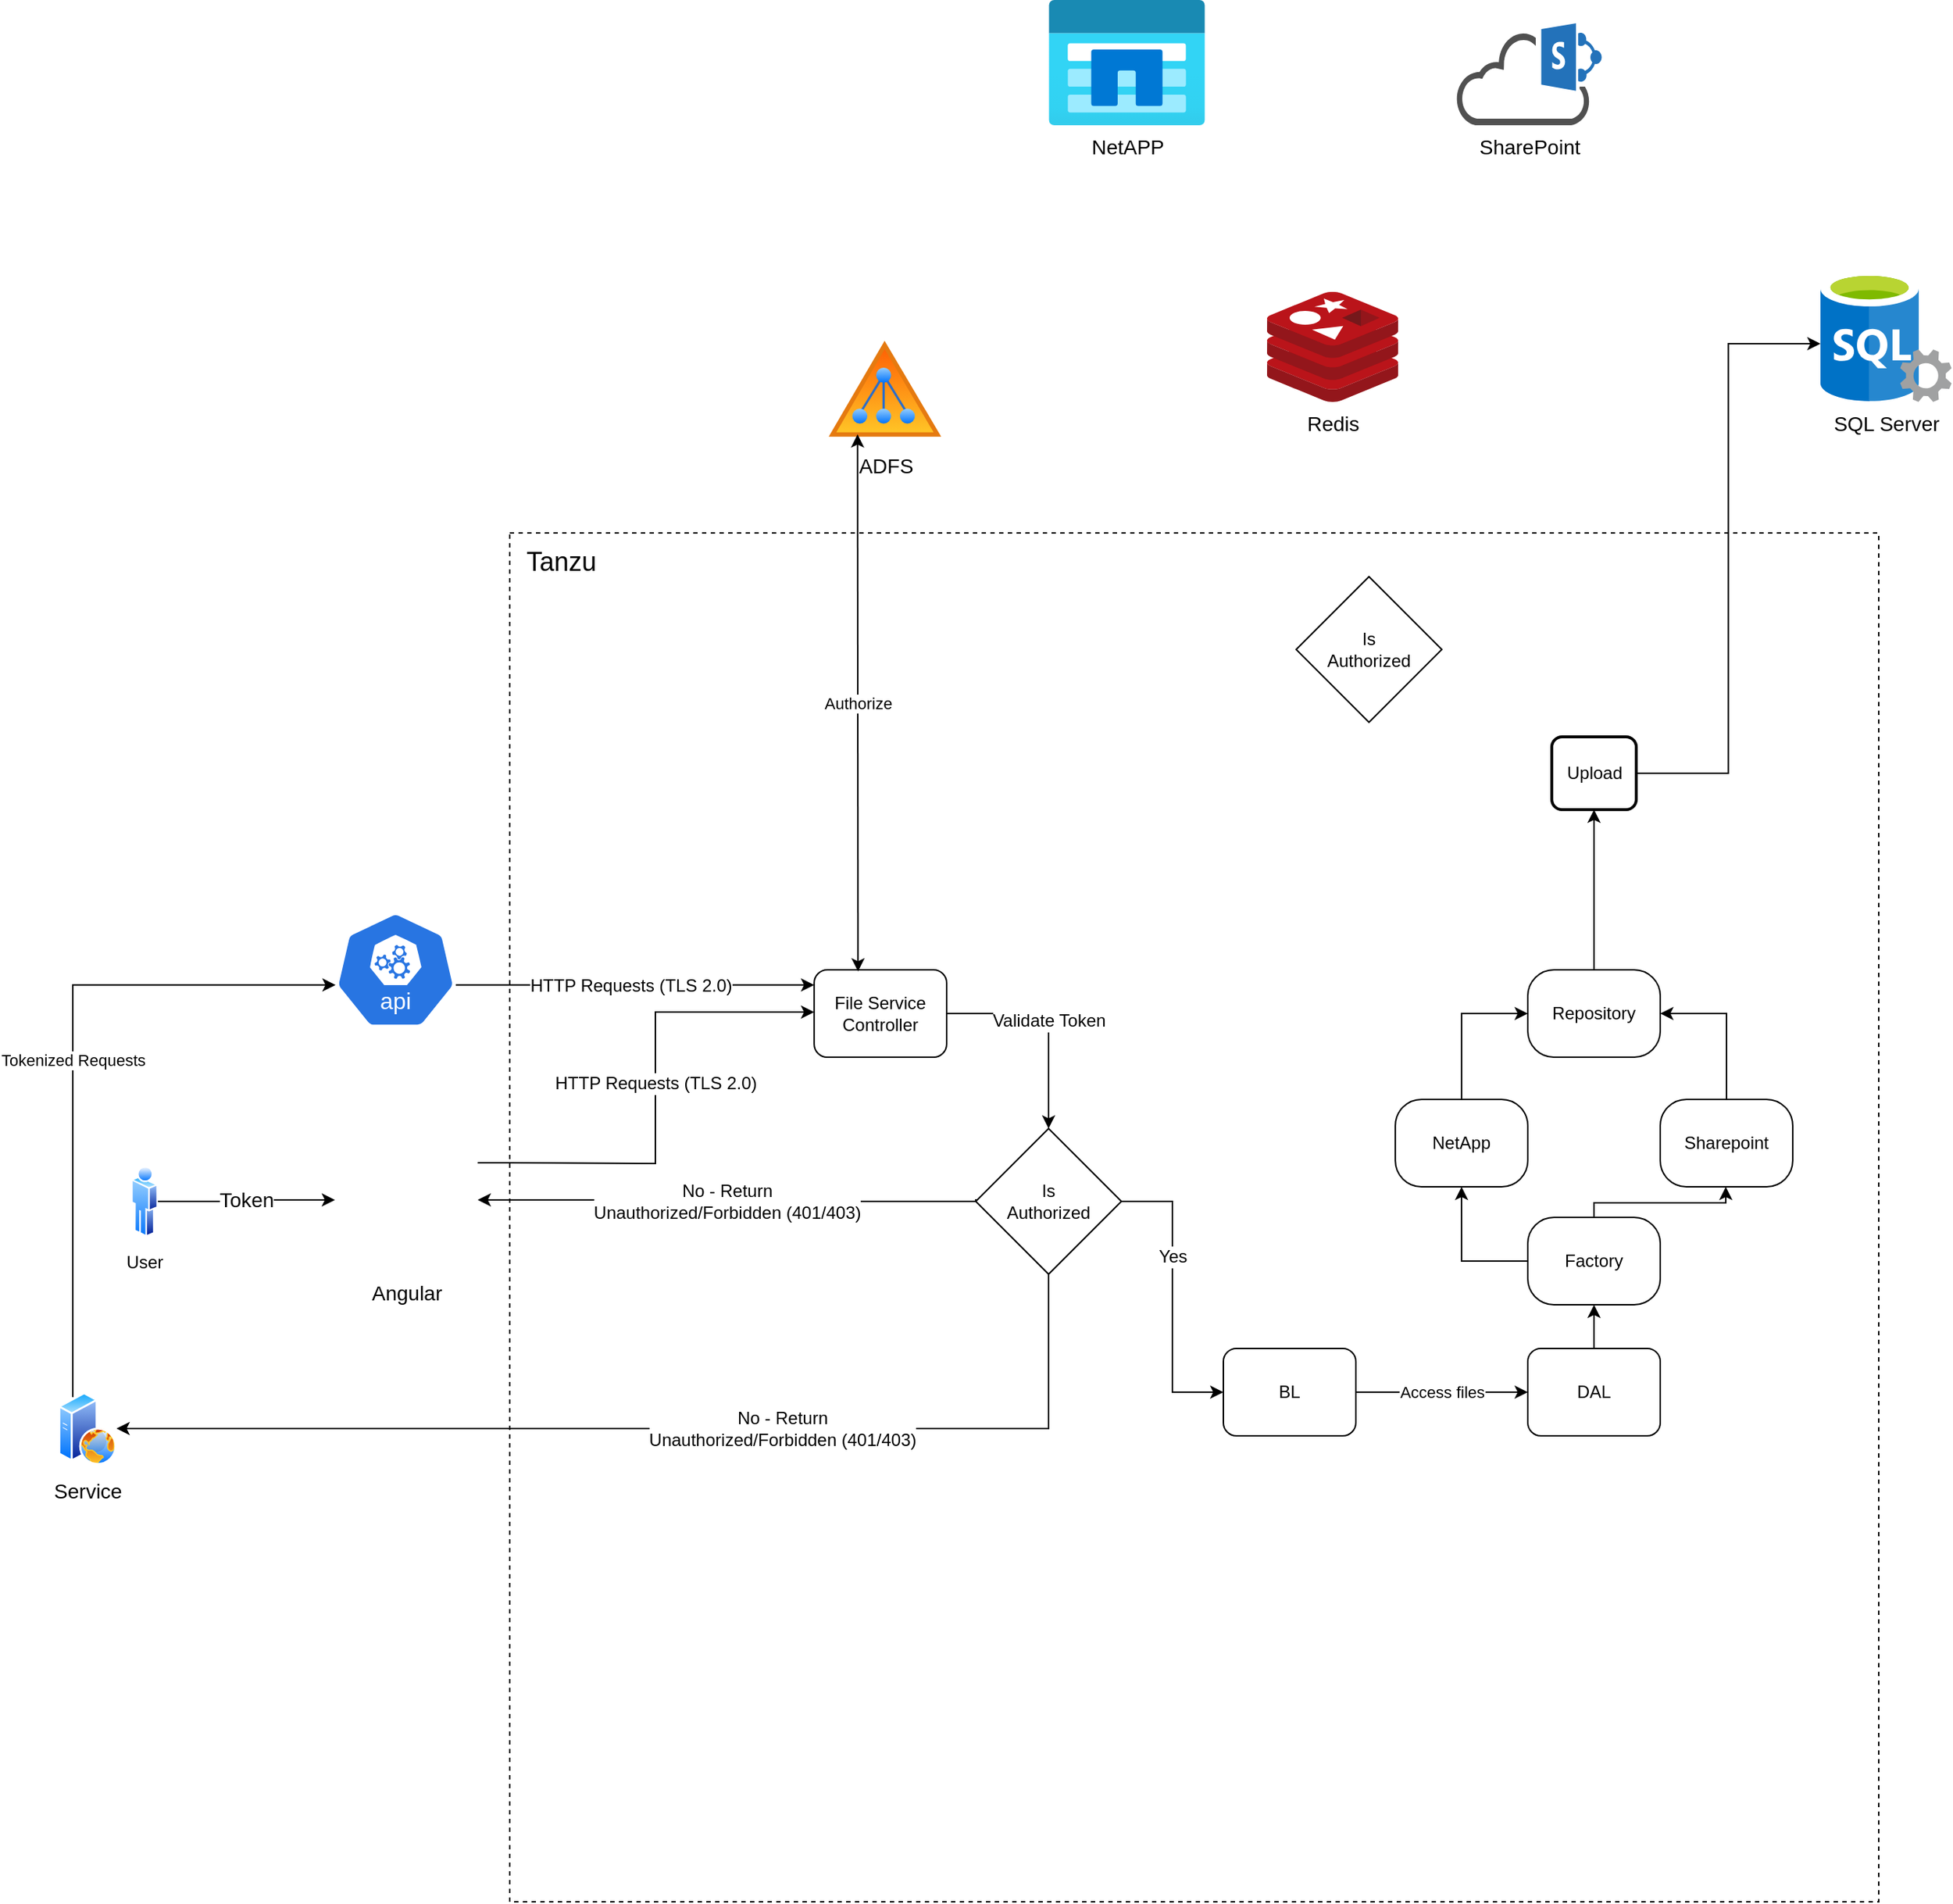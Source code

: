 <mxfile version="26.0.16">
  <diagram name="Page-1" id="DkCKMyg1tVyzqoW7HSBp">
    <mxGraphModel dx="2170" dy="1773" grid="1" gridSize="10" guides="1" tooltips="1" connect="1" arrows="1" fold="1" page="1" pageScale="1" pageWidth="850" pageHeight="1100" math="0" shadow="0">
      <root>
        <mxCell id="0" />
        <mxCell id="1" parent="0" />
        <mxCell id="cBA7sRYi_IcgjNRqiYrO-1" value="&lt;font style=&quot;font-size: 14px;&quot;&gt;Redis&lt;/font&gt;" style="image;sketch=0;aspect=fixed;html=1;points=[];align=center;fontSize=12;image=img/lib/mscae/Cache_Redis_Product.svg;" vertex="1" parent="1">
          <mxGeometry x="700" y="-15.6" width="90" height="75.6" as="geometry" />
        </mxCell>
        <mxCell id="cBA7sRYi_IcgjNRqiYrO-2" value="&lt;font style=&quot;font-size: 14px;&quot;&gt;SQL Server&lt;/font&gt;" style="image;sketch=0;aspect=fixed;html=1;points=[];align=center;fontSize=12;image=img/lib/mscae/SQL_Servers.svg;" vertex="1" parent="1">
          <mxGeometry x="1080" y="-30" width="90" height="90" as="geometry" />
        </mxCell>
        <mxCell id="cBA7sRYi_IcgjNRqiYrO-3" value="&lt;font style=&quot;font-size: 14px;&quot;&gt;SharePoint&lt;/font&gt;" style="sketch=0;pointerEvents=1;shadow=0;dashed=0;html=1;strokeColor=none;fillColor=#505050;labelPosition=center;verticalLabelPosition=bottom;outlineConnect=0;verticalAlign=top;align=center;shape=mxgraph.office.clouds.cloud_sharepoint;" vertex="1" parent="1">
          <mxGeometry x="830" y="-200" width="100" height="70" as="geometry" />
        </mxCell>
        <mxCell id="cBA7sRYi_IcgjNRqiYrO-4" value="&lt;font style=&quot;font-size: 14px;&quot;&gt;NetAPP&lt;/font&gt;" style="image;aspect=fixed;html=1;points=[];align=center;fontSize=12;image=img/lib/azure2/storage/Azure_NetApp_Files.svg;" vertex="1" parent="1">
          <mxGeometry x="550" y="-216" width="107.5" height="86" as="geometry" />
        </mxCell>
        <mxCell id="cBA7sRYi_IcgjNRqiYrO-5" value="&lt;font style=&quot;font-size: 14px;&quot;&gt;ADFS&lt;/font&gt;" style="image;aspect=fixed;perimeter=ellipsePerimeter;html=1;align=center;shadow=0;dashed=0;spacingTop=3;image=img/lib/active_directory/active_directory.svg;" vertex="1" parent="1">
          <mxGeometry x="395.29" y="14" width="84.71" height="72" as="geometry" />
        </mxCell>
        <mxCell id="cBA7sRYi_IcgjNRqiYrO-35" value="&lt;font style=&quot;font-size: 12px;&quot;&gt;HTTP Requests (TLS 2.0)&lt;/font&gt;" style="edgeStyle=orthogonalEdgeStyle;rounded=0;orthogonalLoop=1;jettySize=auto;html=1;entryX=0;entryY=0.5;entryDx=0;entryDy=0;exitX=1;exitY=0.25;exitDx=0;exitDy=0;" edge="1" parent="1">
          <mxGeometry x="0.06" relative="1" as="geometry">
            <mxPoint x="158.0" y="582.5" as="sourcePoint" />
            <mxPoint x="389.04" y="479" as="targetPoint" />
            <Array as="points">
              <mxPoint x="178" y="583" />
              <mxPoint x="280" y="583" />
              <mxPoint x="280" y="479" />
            </Array>
            <mxPoint as="offset" />
          </mxGeometry>
        </mxCell>
        <mxCell id="cBA7sRYi_IcgjNRqiYrO-6" value="&lt;font style=&quot;font-size: 14px;&quot;&gt;Angular&lt;/font&gt;" style="shape=image;html=1;verticalAlign=top;verticalLabelPosition=bottom;labelBackgroundColor=#ffffff;imageAspect=0;aspect=fixed;image=https://cdn0.iconfinder.com/data/icons/long-shadow-web-icons/512/angular-symbol-128.png" vertex="1" parent="1">
          <mxGeometry x="60" y="559" width="98" height="98" as="geometry" />
        </mxCell>
        <mxCell id="cBA7sRYi_IcgjNRqiYrO-17" value="&lt;font style=&quot;font-size: 14px;&quot;&gt;Token&lt;/font&gt;" style="edgeStyle=orthogonalEdgeStyle;rounded=0;orthogonalLoop=1;jettySize=auto;html=1;" edge="1" parent="1" source="cBA7sRYi_IcgjNRqiYrO-13" target="cBA7sRYi_IcgjNRqiYrO-6">
          <mxGeometry relative="1" as="geometry" />
        </mxCell>
        <mxCell id="cBA7sRYi_IcgjNRqiYrO-13" value="User" style="image;aspect=fixed;perimeter=ellipsePerimeter;html=1;align=center;shadow=0;dashed=0;spacingTop=3;image=img/lib/active_directory/user.svg;" vertex="1" parent="1">
          <mxGeometry x="-80" y="584" width="18.5" height="50" as="geometry" />
        </mxCell>
        <mxCell id="cBA7sRYi_IcgjNRqiYrO-24" value="&lt;font style=&quot;font-size: 14px;&quot;&gt;Service&lt;/font&gt;" style="image;aspect=fixed;perimeter=ellipsePerimeter;html=1;align=center;shadow=0;dashed=0;spacingTop=3;image=img/lib/active_directory/web_server.svg;" vertex="1" parent="1">
          <mxGeometry x="-130" y="740" width="40" height="50" as="geometry" />
        </mxCell>
        <mxCell id="cBA7sRYi_IcgjNRqiYrO-45" value="&lt;font style=&quot;font-size: 12px;&quot;&gt;Validate Token&lt;/font&gt;" style="edgeStyle=orthogonalEdgeStyle;rounded=0;orthogonalLoop=1;jettySize=auto;html=1;exitX=1;exitY=0.5;exitDx=0;exitDy=0;entryX=0.5;entryY=0;entryDx=0;entryDy=0;" edge="1" parent="1" source="cBA7sRYi_IcgjNRqiYrO-28" target="cBA7sRYi_IcgjNRqiYrO-43">
          <mxGeometry relative="1" as="geometry" />
        </mxCell>
        <mxCell id="cBA7sRYi_IcgjNRqiYrO-28" value="File Service Controller" style="rounded=1;whiteSpace=wrap;html=1;" vertex="1" parent="1">
          <mxGeometry x="389.04" y="450" width="90.96" height="60" as="geometry" />
        </mxCell>
        <mxCell id="cBA7sRYi_IcgjNRqiYrO-39" value="Authorize" style="endArrow=classic;startArrow=classic;html=1;rounded=0;entryX=0.25;entryY=1;entryDx=0;entryDy=0;exitX=0.331;exitY=0.018;exitDx=0;exitDy=0;exitPerimeter=0;" edge="1" parent="1" source="cBA7sRYi_IcgjNRqiYrO-28" target="cBA7sRYi_IcgjNRqiYrO-5">
          <mxGeometry width="50" height="50" relative="1" as="geometry">
            <mxPoint x="420" y="390" as="sourcePoint" />
            <mxPoint x="470" y="340" as="targetPoint" />
          </mxGeometry>
        </mxCell>
        <mxCell id="cBA7sRYi_IcgjNRqiYrO-46" value="&lt;font style=&quot;font-size: 12px;&quot;&gt;No - Return &lt;br&gt;Unauthorized/Forbidden (401/403)&lt;/font&gt;" style="edgeStyle=orthogonalEdgeStyle;rounded=0;orthogonalLoop=1;jettySize=auto;html=1;exitX=0;exitY=0.5;exitDx=0;exitDy=0;" edge="1" parent="1" source="cBA7sRYi_IcgjNRqiYrO-43" target="cBA7sRYi_IcgjNRqiYrO-6">
          <mxGeometry relative="1" as="geometry" />
        </mxCell>
        <mxCell id="cBA7sRYi_IcgjNRqiYrO-48" value="&lt;font style=&quot;font-size: 12px;&quot;&gt;Yes&lt;/font&gt;" style="edgeStyle=orthogonalEdgeStyle;rounded=0;orthogonalLoop=1;jettySize=auto;html=1;exitX=1;exitY=0.5;exitDx=0;exitDy=0;entryX=0;entryY=0.5;entryDx=0;entryDy=0;" edge="1" parent="1" source="cBA7sRYi_IcgjNRqiYrO-43" target="cBA7sRYi_IcgjNRqiYrO-47">
          <mxGeometry x="-0.277" relative="1" as="geometry">
            <Array as="points">
              <mxPoint x="635" y="609" />
              <mxPoint x="635" y="740" />
            </Array>
            <mxPoint as="offset" />
          </mxGeometry>
        </mxCell>
        <mxCell id="cBA7sRYi_IcgjNRqiYrO-51" style="edgeStyle=orthogonalEdgeStyle;rounded=0;orthogonalLoop=1;jettySize=auto;html=1;exitX=0;exitY=0.5;exitDx=0;exitDy=0;" edge="1" parent="1" source="cBA7sRYi_IcgjNRqiYrO-43" target="cBA7sRYi_IcgjNRqiYrO-24">
          <mxGeometry relative="1" as="geometry">
            <Array as="points">
              <mxPoint x="550" y="608" />
              <mxPoint x="550" y="765" />
            </Array>
          </mxGeometry>
        </mxCell>
        <mxCell id="cBA7sRYi_IcgjNRqiYrO-52" value="&lt;font style=&quot;font-size: 12px;&quot;&gt;No - Return &lt;br&gt;Unauthorized/Forbidden (401/403)&lt;/font&gt;" style="edgeLabel;html=1;align=center;verticalAlign=middle;resizable=0;points=[];" vertex="1" connectable="0" parent="cBA7sRYi_IcgjNRqiYrO-51">
          <mxGeometry x="-0.086" relative="1" as="geometry">
            <mxPoint x="-4" as="offset" />
          </mxGeometry>
        </mxCell>
        <mxCell id="cBA7sRYi_IcgjNRqiYrO-43" value="Is &lt;br&gt;Authorized" style="rhombus;whiteSpace=wrap;html=1;" vertex="1" parent="1">
          <mxGeometry x="500" y="559" width="100" height="100" as="geometry" />
        </mxCell>
        <mxCell id="cBA7sRYi_IcgjNRqiYrO-56" style="edgeStyle=orthogonalEdgeStyle;rounded=0;orthogonalLoop=1;jettySize=auto;html=1;entryX=0;entryY=0.5;entryDx=0;entryDy=0;" edge="1" parent="1" source="cBA7sRYi_IcgjNRqiYrO-47" target="cBA7sRYi_IcgjNRqiYrO-59">
          <mxGeometry relative="1" as="geometry">
            <mxPoint x="785.037" y="379.963" as="targetPoint" />
          </mxGeometry>
        </mxCell>
        <mxCell id="cBA7sRYi_IcgjNRqiYrO-57" value="Access files" style="edgeLabel;html=1;align=center;verticalAlign=middle;resizable=0;points=[];" vertex="1" connectable="0" parent="cBA7sRYi_IcgjNRqiYrO-56">
          <mxGeometry x="-0.491" y="-1" relative="1" as="geometry">
            <mxPoint x="29" y="-1" as="offset" />
          </mxGeometry>
        </mxCell>
        <mxCell id="cBA7sRYi_IcgjNRqiYrO-47" value="BL" style="rounded=1;whiteSpace=wrap;html=1;" vertex="1" parent="1">
          <mxGeometry x="670" y="710" width="90.96" height="60" as="geometry" />
        </mxCell>
        <mxCell id="cBA7sRYi_IcgjNRqiYrO-66" style="edgeStyle=orthogonalEdgeStyle;rounded=0;orthogonalLoop=1;jettySize=auto;html=1;entryX=0.5;entryY=1;entryDx=0;entryDy=0;" edge="1" parent="1" source="cBA7sRYi_IcgjNRqiYrO-59" target="cBA7sRYi_IcgjNRqiYrO-60">
          <mxGeometry relative="1" as="geometry" />
        </mxCell>
        <mxCell id="cBA7sRYi_IcgjNRqiYrO-59" value="DAL" style="rounded=1;whiteSpace=wrap;html=1;" vertex="1" parent="1">
          <mxGeometry x="879.04" y="710" width="90.96" height="60" as="geometry" />
        </mxCell>
        <mxCell id="cBA7sRYi_IcgjNRqiYrO-63" style="edgeStyle=orthogonalEdgeStyle;rounded=0;orthogonalLoop=1;jettySize=auto;html=1;exitX=0;exitY=0.5;exitDx=0;exitDy=0;entryX=0.5;entryY=1;entryDx=0;entryDy=0;" edge="1" parent="1" source="cBA7sRYi_IcgjNRqiYrO-60" target="cBA7sRYi_IcgjNRqiYrO-62">
          <mxGeometry relative="1" as="geometry" />
        </mxCell>
        <mxCell id="cBA7sRYi_IcgjNRqiYrO-65" style="edgeStyle=orthogonalEdgeStyle;rounded=0;orthogonalLoop=1;jettySize=auto;html=1;" edge="1" parent="1" source="cBA7sRYi_IcgjNRqiYrO-60" target="cBA7sRYi_IcgjNRqiYrO-61">
          <mxGeometry relative="1" as="geometry">
            <Array as="points">
              <mxPoint x="1015" y="610" />
            </Array>
          </mxGeometry>
        </mxCell>
        <mxCell id="cBA7sRYi_IcgjNRqiYrO-60" value="Factory" style="rounded=1;whiteSpace=wrap;html=1;arcSize=30;" vertex="1" parent="1">
          <mxGeometry x="879.04" y="620" width="90.96" height="60" as="geometry" />
        </mxCell>
        <mxCell id="cBA7sRYi_IcgjNRqiYrO-75" style="edgeStyle=orthogonalEdgeStyle;rounded=0;orthogonalLoop=1;jettySize=auto;html=1;entryX=1;entryY=0.5;entryDx=0;entryDy=0;" edge="1" parent="1" source="cBA7sRYi_IcgjNRqiYrO-61" target="cBA7sRYi_IcgjNRqiYrO-74">
          <mxGeometry relative="1" as="geometry" />
        </mxCell>
        <mxCell id="cBA7sRYi_IcgjNRqiYrO-61" value="Sharepoint" style="rounded=1;whiteSpace=wrap;html=1;arcSize=30;" vertex="1" parent="1">
          <mxGeometry x="970" y="539" width="90.96" height="60" as="geometry" />
        </mxCell>
        <mxCell id="cBA7sRYi_IcgjNRqiYrO-76" style="edgeStyle=orthogonalEdgeStyle;rounded=0;orthogonalLoop=1;jettySize=auto;html=1;entryX=0;entryY=0.5;entryDx=0;entryDy=0;" edge="1" parent="1" source="cBA7sRYi_IcgjNRqiYrO-62" target="cBA7sRYi_IcgjNRqiYrO-74">
          <mxGeometry relative="1" as="geometry" />
        </mxCell>
        <mxCell id="cBA7sRYi_IcgjNRqiYrO-62" value="NetApp" style="rounded=1;whiteSpace=wrap;html=1;arcSize=30;" vertex="1" parent="1">
          <mxGeometry x="788.08" y="539" width="90.96" height="60" as="geometry" />
        </mxCell>
        <mxCell id="cBA7sRYi_IcgjNRqiYrO-69" style="edgeStyle=orthogonalEdgeStyle;rounded=0;orthogonalLoop=1;jettySize=auto;html=1;exitX=0.995;exitY=0.63;exitDx=0;exitDy=0;exitPerimeter=0;" edge="1" parent="1" source="cBA7sRYi_IcgjNRqiYrO-72" target="cBA7sRYi_IcgjNRqiYrO-28">
          <mxGeometry relative="1" as="geometry">
            <mxPoint x="153.2" y="460.862" as="sourcePoint" />
            <Array as="points">
              <mxPoint x="330" y="460" />
              <mxPoint x="330" y="460" />
            </Array>
          </mxGeometry>
        </mxCell>
        <mxCell id="cBA7sRYi_IcgjNRqiYrO-71" value="&lt;span style=&quot;font-size: 12px;&quot;&gt;HTTP Requests (TLS 2.0)&lt;/span&gt;" style="edgeLabel;html=1;align=center;verticalAlign=middle;resizable=0;points=[];" vertex="1" connectable="0" parent="cBA7sRYi_IcgjNRqiYrO-69">
          <mxGeometry x="-0.276" relative="1" as="geometry">
            <mxPoint x="31" as="offset" />
          </mxGeometry>
        </mxCell>
        <mxCell id="cBA7sRYi_IcgjNRqiYrO-70" value="Tokenized Requests" style="edgeStyle=orthogonalEdgeStyle;rounded=0;orthogonalLoop=1;jettySize=auto;html=1;entryX=0.005;entryY=0.63;entryDx=0;entryDy=0;entryPerimeter=0;" edge="1" parent="1" source="cBA7sRYi_IcgjNRqiYrO-24" target="cBA7sRYi_IcgjNRqiYrO-72">
          <mxGeometry relative="1" as="geometry">
            <mxPoint x="110" y="460.016" as="targetPoint" />
            <Array as="points">
              <mxPoint x="-120" y="460" />
            </Array>
          </mxGeometry>
        </mxCell>
        <mxCell id="cBA7sRYi_IcgjNRqiYrO-72" value="" style="aspect=fixed;sketch=0;html=1;dashed=0;whitespace=wrap;verticalLabelPosition=bottom;verticalAlign=top;fillColor=#2875E2;strokeColor=#ffffff;points=[[0.005,0.63,0],[0.1,0.2,0],[0.9,0.2,0],[0.5,0,0],[0.995,0.63,0],[0.72,0.99,0],[0.5,1,0],[0.28,0.99,0]];shape=mxgraph.kubernetes.icon2;kubernetesLabel=1;prIcon=api" vertex="1" parent="1">
          <mxGeometry x="60" y="410" width="83.33" height="80" as="geometry" />
        </mxCell>
        <mxCell id="cBA7sRYi_IcgjNRqiYrO-96" style="edgeStyle=orthogonalEdgeStyle;rounded=0;orthogonalLoop=1;jettySize=auto;html=1;entryX=0.5;entryY=1;entryDx=0;entryDy=0;" edge="1" parent="1" source="cBA7sRYi_IcgjNRqiYrO-74" target="cBA7sRYi_IcgjNRqiYrO-95">
          <mxGeometry relative="1" as="geometry" />
        </mxCell>
        <mxCell id="cBA7sRYi_IcgjNRqiYrO-74" value="Repository" style="rounded=1;whiteSpace=wrap;html=1;arcSize=30;" vertex="1" parent="1">
          <mxGeometry x="879.04" y="450" width="90.96" height="60" as="geometry" />
        </mxCell>
        <mxCell id="cBA7sRYi_IcgjNRqiYrO-95" value="Upload" style="rounded=1;whiteSpace=wrap;html=1;absoluteArcSize=1;arcSize=14;strokeWidth=2;" vertex="1" parent="1">
          <mxGeometry x="895.52" y="290" width="58" height="50" as="geometry" />
        </mxCell>
        <mxCell id="cBA7sRYi_IcgjNRqiYrO-97" style="edgeStyle=orthogonalEdgeStyle;rounded=0;orthogonalLoop=1;jettySize=auto;html=1;entryX=0;entryY=0.556;entryDx=0;entryDy=0;entryPerimeter=0;" edge="1" parent="1" source="cBA7sRYi_IcgjNRqiYrO-95" target="cBA7sRYi_IcgjNRqiYrO-2">
          <mxGeometry relative="1" as="geometry" />
        </mxCell>
        <mxCell id="cBA7sRYi_IcgjNRqiYrO-99" value="Is &lt;br&gt;Authorized" style="rhombus;whiteSpace=wrap;html=1;" vertex="1" parent="1">
          <mxGeometry x="720" y="180" width="100" height="100" as="geometry" />
        </mxCell>
        <mxCell id="cBA7sRYi_IcgjNRqiYrO-100" value="" style="group" vertex="1" connectable="0" parent="1">
          <mxGeometry x="180" y="150" width="940" height="940" as="geometry" />
        </mxCell>
        <mxCell id="cBA7sRYi_IcgjNRqiYrO-10" value="" style="whiteSpace=wrap;html=1;aspect=fixed;dashed=1;fillColor=none;" vertex="1" parent="cBA7sRYi_IcgjNRqiYrO-100">
          <mxGeometry width="940" height="940" as="geometry" />
        </mxCell>
        <mxCell id="cBA7sRYi_IcgjNRqiYrO-12" value="&lt;font style=&quot;font-size: 18px;&quot;&gt;Tanzu&lt;/font&gt;" style="text;html=1;align=center;verticalAlign=middle;resizable=0;points=[];autosize=1;strokeColor=none;fillColor=none;" vertex="1" parent="cBA7sRYi_IcgjNRqiYrO-100">
          <mxGeometry width="70" height="40" as="geometry" />
        </mxCell>
      </root>
    </mxGraphModel>
  </diagram>
</mxfile>
